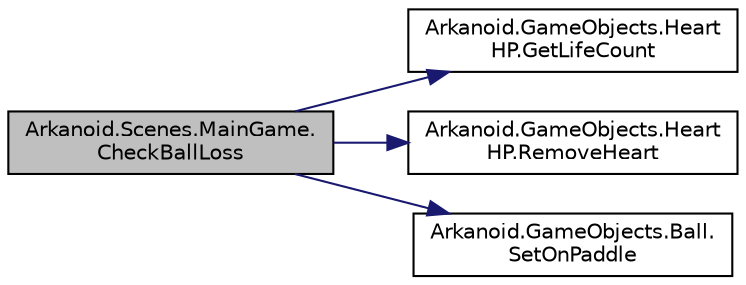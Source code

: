 digraph "Arkanoid.Scenes.MainGame.CheckBallLoss"
{
 // INTERACTIVE_SVG=YES
  edge [fontname="Helvetica",fontsize="10",labelfontname="Helvetica",labelfontsize="10"];
  node [fontname="Helvetica",fontsize="10",shape=record];
  rankdir="LR";
  Node2 [label="Arkanoid.Scenes.MainGame.\lCheckBallLoss",height=0.2,width=0.4,color="black", fillcolor="grey75", style="filled", fontcolor="black"];
  Node2 -> Node3 [color="midnightblue",fontsize="10",style="solid",fontname="Helvetica"];
  Node3 [label="Arkanoid.GameObjects.Heart\lHP.GetLifeCount",height=0.2,width=0.4,color="black", fillcolor="white", style="filled",URL="$class_arkanoid_1_1_game_objects_1_1_heart_h_p.html#a387a9d10f267631b889bfe1770c1f2d4"];
  Node2 -> Node4 [color="midnightblue",fontsize="10",style="solid",fontname="Helvetica"];
  Node4 [label="Arkanoid.GameObjects.Heart\lHP.RemoveHeart",height=0.2,width=0.4,color="black", fillcolor="white", style="filled",URL="$class_arkanoid_1_1_game_objects_1_1_heart_h_p.html#a6356a4ab4f4531562ce4f6f43ed5cedc"];
  Node2 -> Node5 [color="midnightblue",fontsize="10",style="solid",fontname="Helvetica"];
  Node5 [label="Arkanoid.GameObjects.Ball.\lSetOnPaddle",height=0.2,width=0.4,color="black", fillcolor="white", style="filled",URL="$class_arkanoid_1_1_game_objects_1_1_ball.html#a949534625c88f516519542dbbed46e04",tooltip="Sets paddle on which the ball stays after life loss "];
}
